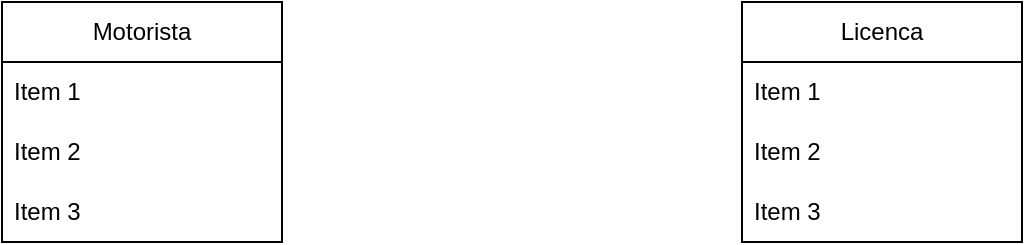 <mxfile version="21.1.5" type="github">
  <diagram name="Página-1" id="85cVibnaZDrzpZm-tAQg">
    <mxGraphModel dx="954" dy="602" grid="1" gridSize="10" guides="1" tooltips="1" connect="1" arrows="1" fold="1" page="1" pageScale="1" pageWidth="827" pageHeight="1169" math="0" shadow="0">
      <root>
        <mxCell id="0" />
        <mxCell id="1" parent="0" />
        <mxCell id="bS5rdaKEA6mHnhPflJaO-1" value="Motorista" style="swimlane;fontStyle=0;childLayout=stackLayout;horizontal=1;startSize=30;horizontalStack=0;resizeParent=1;resizeParentMax=0;resizeLast=0;collapsible=1;marginBottom=0;whiteSpace=wrap;html=1;" vertex="1" parent="1">
          <mxGeometry x="160" y="160" width="140" height="120" as="geometry" />
        </mxCell>
        <mxCell id="bS5rdaKEA6mHnhPflJaO-2" value="Item 1" style="text;strokeColor=none;fillColor=none;align=left;verticalAlign=middle;spacingLeft=4;spacingRight=4;overflow=hidden;points=[[0,0.5],[1,0.5]];portConstraint=eastwest;rotatable=0;whiteSpace=wrap;html=1;" vertex="1" parent="bS5rdaKEA6mHnhPflJaO-1">
          <mxGeometry y="30" width="140" height="30" as="geometry" />
        </mxCell>
        <mxCell id="bS5rdaKEA6mHnhPflJaO-3" value="Item 2" style="text;strokeColor=none;fillColor=none;align=left;verticalAlign=middle;spacingLeft=4;spacingRight=4;overflow=hidden;points=[[0,0.5],[1,0.5]];portConstraint=eastwest;rotatable=0;whiteSpace=wrap;html=1;" vertex="1" parent="bS5rdaKEA6mHnhPflJaO-1">
          <mxGeometry y="60" width="140" height="30" as="geometry" />
        </mxCell>
        <mxCell id="bS5rdaKEA6mHnhPflJaO-4" value="Item 3" style="text;strokeColor=none;fillColor=none;align=left;verticalAlign=middle;spacingLeft=4;spacingRight=4;overflow=hidden;points=[[0,0.5],[1,0.5]];portConstraint=eastwest;rotatable=0;whiteSpace=wrap;html=1;" vertex="1" parent="bS5rdaKEA6mHnhPflJaO-1">
          <mxGeometry y="90" width="140" height="30" as="geometry" />
        </mxCell>
        <mxCell id="bS5rdaKEA6mHnhPflJaO-6" value="Licenca" style="swimlane;fontStyle=0;childLayout=stackLayout;horizontal=1;startSize=30;horizontalStack=0;resizeParent=1;resizeParentMax=0;resizeLast=0;collapsible=1;marginBottom=0;whiteSpace=wrap;html=1;" vertex="1" parent="1">
          <mxGeometry x="530" y="160" width="140" height="120" as="geometry" />
        </mxCell>
        <mxCell id="bS5rdaKEA6mHnhPflJaO-8" value="Item 1" style="text;strokeColor=none;fillColor=none;align=left;verticalAlign=middle;spacingLeft=4;spacingRight=4;overflow=hidden;points=[[0,0.5],[1,0.5]];portConstraint=eastwest;rotatable=0;whiteSpace=wrap;html=1;" vertex="1" parent="bS5rdaKEA6mHnhPflJaO-6">
          <mxGeometry y="30" width="140" height="30" as="geometry" />
        </mxCell>
        <mxCell id="bS5rdaKEA6mHnhPflJaO-9" value="Item 2" style="text;strokeColor=none;fillColor=none;align=left;verticalAlign=middle;spacingLeft=4;spacingRight=4;overflow=hidden;points=[[0,0.5],[1,0.5]];portConstraint=eastwest;rotatable=0;whiteSpace=wrap;html=1;" vertex="1" parent="bS5rdaKEA6mHnhPflJaO-6">
          <mxGeometry y="60" width="140" height="30" as="geometry" />
        </mxCell>
        <mxCell id="bS5rdaKEA6mHnhPflJaO-10" value="Item 3" style="text;strokeColor=none;fillColor=none;align=left;verticalAlign=middle;spacingLeft=4;spacingRight=4;overflow=hidden;points=[[0,0.5],[1,0.5]];portConstraint=eastwest;rotatable=0;whiteSpace=wrap;html=1;" vertex="1" parent="bS5rdaKEA6mHnhPflJaO-6">
          <mxGeometry y="90" width="140" height="30" as="geometry" />
        </mxCell>
      </root>
    </mxGraphModel>
  </diagram>
</mxfile>

